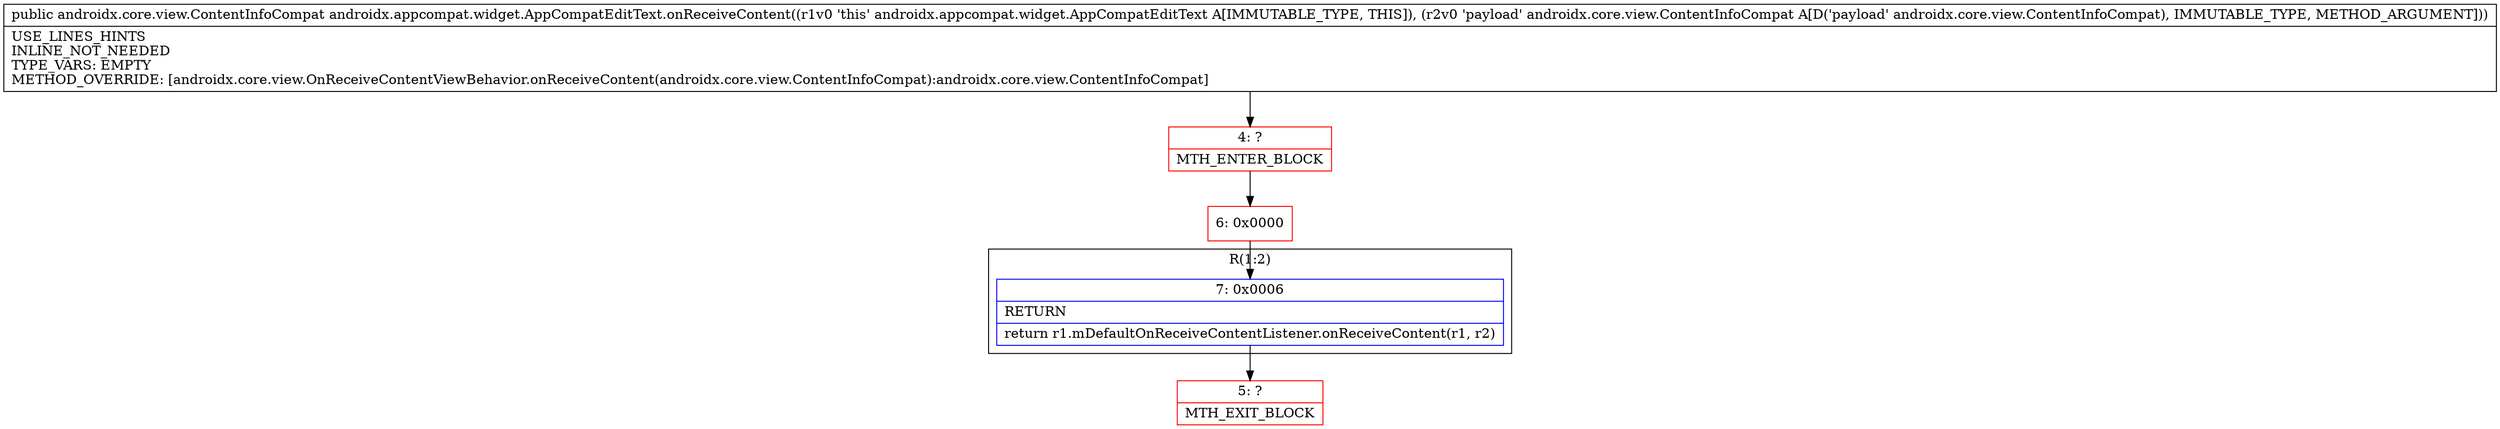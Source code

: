 digraph "CFG forandroidx.appcompat.widget.AppCompatEditText.onReceiveContent(Landroidx\/core\/view\/ContentInfoCompat;)Landroidx\/core\/view\/ContentInfoCompat;" {
subgraph cluster_Region_1142782454 {
label = "R(1:2)";
node [shape=record,color=blue];
Node_7 [shape=record,label="{7\:\ 0x0006|RETURN\l|return r1.mDefaultOnReceiveContentListener.onReceiveContent(r1, r2)\l}"];
}
Node_4 [shape=record,color=red,label="{4\:\ ?|MTH_ENTER_BLOCK\l}"];
Node_6 [shape=record,color=red,label="{6\:\ 0x0000}"];
Node_5 [shape=record,color=red,label="{5\:\ ?|MTH_EXIT_BLOCK\l}"];
MethodNode[shape=record,label="{public androidx.core.view.ContentInfoCompat androidx.appcompat.widget.AppCompatEditText.onReceiveContent((r1v0 'this' androidx.appcompat.widget.AppCompatEditText A[IMMUTABLE_TYPE, THIS]), (r2v0 'payload' androidx.core.view.ContentInfoCompat A[D('payload' androidx.core.view.ContentInfoCompat), IMMUTABLE_TYPE, METHOD_ARGUMENT]))  | USE_LINES_HINTS\lINLINE_NOT_NEEDED\lTYPE_VARS: EMPTY\lMETHOD_OVERRIDE: [androidx.core.view.OnReceiveContentViewBehavior.onReceiveContent(androidx.core.view.ContentInfoCompat):androidx.core.view.ContentInfoCompat]\l}"];
MethodNode -> Node_4;Node_7 -> Node_5;
Node_4 -> Node_6;
Node_6 -> Node_7;
}

